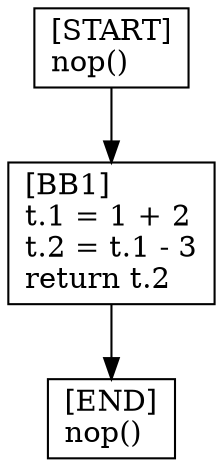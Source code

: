 digraph {
  node [shape=box]
  END [label="[END]\lnop()\l"];
  START [label="[START]\lnop()\l"];
  BB1 [label="[BB1]\lt.1 = 1 + 2\lt.2 = t.1 - 3\lreturn t.2\l"];
  BB1 -> END;
  START -> BB1;
}
